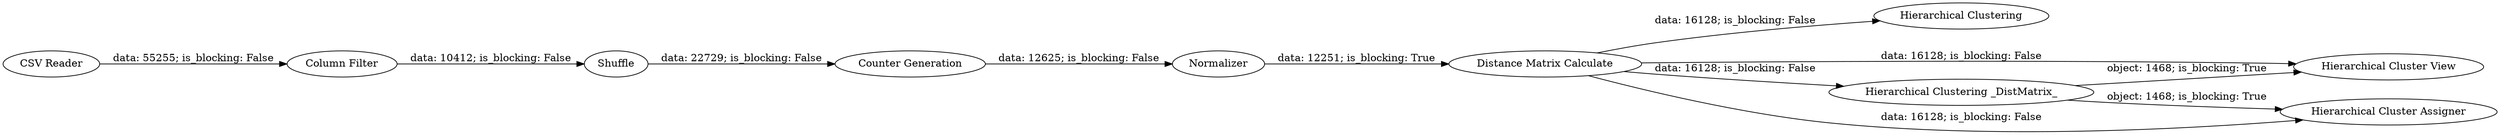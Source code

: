 digraph {
	"-4869168601816075021_16" [label="Hierarchical Clustering"]
	"-4869168601816075021_9" [label="Distance Matrix Calculate"]
	"-4869168601816075021_6" [label="Hierarchical Clustering _DistMatrix_"]
	"-4869168601816075021_15" [label="Column Filter"]
	"-4869168601816075021_2" [label=Shuffle]
	"-4869168601816075021_8" [label=Normalizer]
	"-4869168601816075021_14" [label="Counter Generation"]
	"-4869168601816075021_10" [label="Hierarchical Cluster View"]
	"-4869168601816075021_3" [label="Hierarchical Cluster Assigner"]
	"-4869168601816075021_1" [label="CSV Reader"]
	"-4869168601816075021_1" -> "-4869168601816075021_15" [label="data: 55255; is_blocking: False"]
	"-4869168601816075021_15" -> "-4869168601816075021_2" [label="data: 10412; is_blocking: False"]
	"-4869168601816075021_9" -> "-4869168601816075021_6" [label="data: 16128; is_blocking: False"]
	"-4869168601816075021_9" -> "-4869168601816075021_10" [label="data: 16128; is_blocking: False"]
	"-4869168601816075021_2" -> "-4869168601816075021_14" [label="data: 22729; is_blocking: False"]
	"-4869168601816075021_9" -> "-4869168601816075021_16" [label="data: 16128; is_blocking: False"]
	"-4869168601816075021_6" -> "-4869168601816075021_3" [label="object: 1468; is_blocking: True"]
	"-4869168601816075021_8" -> "-4869168601816075021_9" [label="data: 12251; is_blocking: True"]
	"-4869168601816075021_9" -> "-4869168601816075021_3" [label="data: 16128; is_blocking: False"]
	"-4869168601816075021_6" -> "-4869168601816075021_10" [label="object: 1468; is_blocking: True"]
	"-4869168601816075021_14" -> "-4869168601816075021_8" [label="data: 12625; is_blocking: False"]
	rankdir=LR
}
